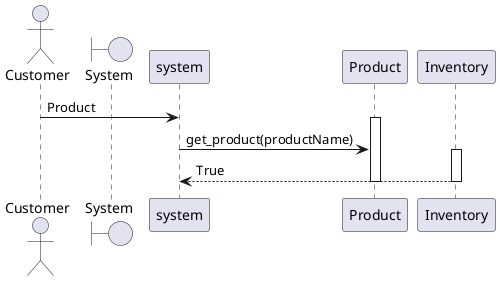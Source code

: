 @startuml view_product
actor Customer
boundary "System" as System
Customer -> system: Product
activate Product
system -> Product: get_product(productName)
activate Inventory
Inventory --> system: True
deactivate Inventory
deactivate Product
deactivate system
@enduml